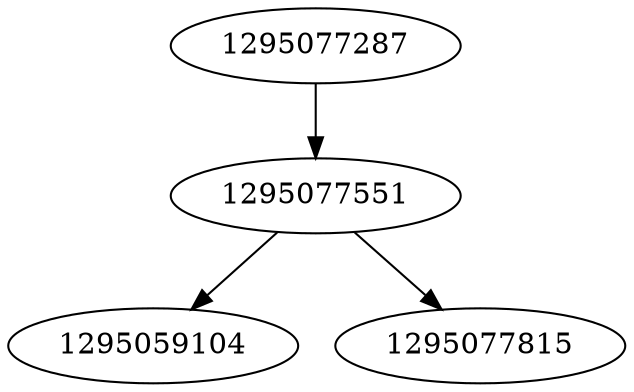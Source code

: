 strict digraph  {
1295059104;
1295077287;
1295077551;
1295077815;
1295077287 -> 1295077551;
1295077551 -> 1295059104;
1295077551 -> 1295077815;
}
